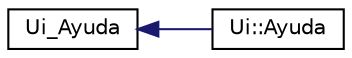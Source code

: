 digraph "Representación gráfica de la clase"
{
  edge [fontname="Helvetica",fontsize="10",labelfontname="Helvetica",labelfontsize="10"];
  node [fontname="Helvetica",fontsize="10",shape=record];
  rankdir="LR";
  Node1 [label="Ui_Ayuda",height=0.2,width=0.4,color="black", fillcolor="white", style="filled",URL="$class_ui___ayuda.html"];
  Node1 -> Node2 [dir="back",color="midnightblue",fontsize="10",style="solid",fontname="Helvetica"];
  Node2 [label="Ui::Ayuda",height=0.2,width=0.4,color="black", fillcolor="white", style="filled",URL="$class_ui_1_1_ayuda.html"];
}
